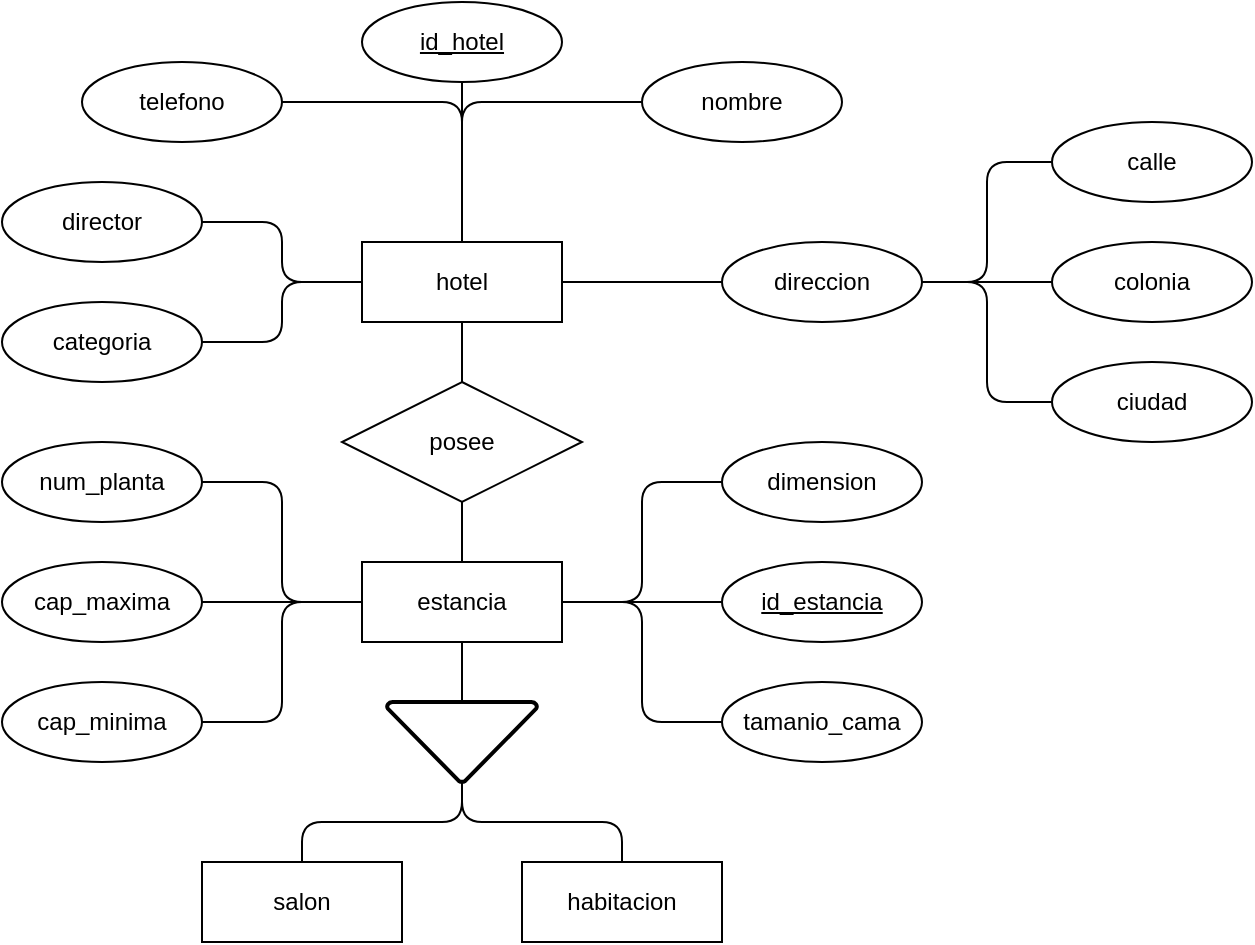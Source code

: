 <mxfile version="24.6.2" type="github">
  <diagram name="Page-1" id="NQ_Y0EgmU-5QERtnOthc">
    <mxGraphModel dx="1434" dy="789" grid="1" gridSize="10" guides="1" tooltips="1" connect="1" arrows="1" fold="1" page="1" pageScale="1" pageWidth="850" pageHeight="1100" math="0" shadow="0">
      <root>
        <mxCell id="0" />
        <mxCell id="1" parent="0" />
        <mxCell id="7jpOO8D4wHBg1UqNjOyO-11" style="edgeStyle=orthogonalEdgeStyle;rounded=1;orthogonalLoop=1;jettySize=auto;html=1;exitX=0;exitY=0.5;exitDx=0;exitDy=0;entryX=1;entryY=0.5;entryDx=0;entryDy=0;curved=0;endArrow=none;endFill=0;" edge="1" parent="1" source="7jpOO8D4wHBg1UqNjOyO-1" target="7jpOO8D4wHBg1UqNjOyO-3">
          <mxGeometry relative="1" as="geometry" />
        </mxCell>
        <mxCell id="7jpOO8D4wHBg1UqNjOyO-12" style="edgeStyle=orthogonalEdgeStyle;rounded=1;orthogonalLoop=1;jettySize=auto;html=1;exitX=0;exitY=0.5;exitDx=0;exitDy=0;entryX=1;entryY=0.5;entryDx=0;entryDy=0;endArrow=none;endFill=0;curved=0;" edge="1" parent="1" source="7jpOO8D4wHBg1UqNjOyO-1" target="7jpOO8D4wHBg1UqNjOyO-4">
          <mxGeometry relative="1" as="geometry" />
        </mxCell>
        <mxCell id="7jpOO8D4wHBg1UqNjOyO-13" style="edgeStyle=orthogonalEdgeStyle;rounded=1;orthogonalLoop=1;jettySize=auto;html=1;exitX=0.5;exitY=0;exitDx=0;exitDy=0;entryX=1;entryY=0.5;entryDx=0;entryDy=0;endArrow=none;endFill=0;curved=0;" edge="1" parent="1" source="7jpOO8D4wHBg1UqNjOyO-1" target="7jpOO8D4wHBg1UqNjOyO-7">
          <mxGeometry relative="1" as="geometry" />
        </mxCell>
        <mxCell id="7jpOO8D4wHBg1UqNjOyO-14" style="edgeStyle=orthogonalEdgeStyle;rounded=1;orthogonalLoop=1;jettySize=auto;html=1;exitX=0.5;exitY=0;exitDx=0;exitDy=0;entryX=0;entryY=0.5;entryDx=0;entryDy=0;endArrow=none;endFill=0;curved=0;" edge="1" parent="1" source="7jpOO8D4wHBg1UqNjOyO-1" target="7jpOO8D4wHBg1UqNjOyO-6">
          <mxGeometry relative="1" as="geometry" />
        </mxCell>
        <mxCell id="7jpOO8D4wHBg1UqNjOyO-15" style="edgeStyle=orthogonalEdgeStyle;rounded=1;orthogonalLoop=1;jettySize=auto;html=1;exitX=0.5;exitY=0;exitDx=0;exitDy=0;entryX=0.5;entryY=1;entryDx=0;entryDy=0;endArrow=none;endFill=0;curved=0;" edge="1" parent="1" source="7jpOO8D4wHBg1UqNjOyO-1">
          <mxGeometry relative="1" as="geometry">
            <mxPoint x="450" y="50" as="targetPoint" />
          </mxGeometry>
        </mxCell>
        <mxCell id="7jpOO8D4wHBg1UqNjOyO-16" style="edgeStyle=orthogonalEdgeStyle;rounded=1;orthogonalLoop=1;jettySize=auto;html=1;exitX=1;exitY=0.5;exitDx=0;exitDy=0;entryX=0;entryY=0.5;entryDx=0;entryDy=0;curved=0;endArrow=none;endFill=0;" edge="1" parent="1" source="7jpOO8D4wHBg1UqNjOyO-1" target="7jpOO8D4wHBg1UqNjOyO-5">
          <mxGeometry relative="1" as="geometry" />
        </mxCell>
        <mxCell id="7jpOO8D4wHBg1UqNjOyO-1" value="hotel" style="whiteSpace=wrap;html=1;align=center;" vertex="1" parent="1">
          <mxGeometry x="400" y="130" width="100" height="40" as="geometry" />
        </mxCell>
        <mxCell id="7jpOO8D4wHBg1UqNjOyO-2" value="id_hotel" style="ellipse;whiteSpace=wrap;html=1;align=center;fontStyle=4;" vertex="1" parent="1">
          <mxGeometry x="400" y="10" width="100" height="40" as="geometry" />
        </mxCell>
        <mxCell id="7jpOO8D4wHBg1UqNjOyO-3" value="categoria" style="ellipse;whiteSpace=wrap;html=1;align=center;" vertex="1" parent="1">
          <mxGeometry x="220" y="160" width="100" height="40" as="geometry" />
        </mxCell>
        <mxCell id="7jpOO8D4wHBg1UqNjOyO-4" value="director" style="ellipse;whiteSpace=wrap;html=1;align=center;" vertex="1" parent="1">
          <mxGeometry x="220" y="100" width="100" height="40" as="geometry" />
        </mxCell>
        <mxCell id="7jpOO8D4wHBg1UqNjOyO-17" style="edgeStyle=orthogonalEdgeStyle;rounded=1;orthogonalLoop=1;jettySize=auto;html=1;exitX=1;exitY=0.5;exitDx=0;exitDy=0;entryX=0;entryY=0.5;entryDx=0;entryDy=0;curved=0;endArrow=none;endFill=0;" edge="1" parent="1" source="7jpOO8D4wHBg1UqNjOyO-5" target="7jpOO8D4wHBg1UqNjOyO-10">
          <mxGeometry relative="1" as="geometry" />
        </mxCell>
        <mxCell id="7jpOO8D4wHBg1UqNjOyO-18" style="edgeStyle=orthogonalEdgeStyle;rounded=1;orthogonalLoop=1;jettySize=auto;html=1;exitX=1;exitY=0.5;exitDx=0;exitDy=0;entryX=0;entryY=0.5;entryDx=0;entryDy=0;endArrow=none;endFill=0;curved=0;" edge="1" parent="1" source="7jpOO8D4wHBg1UqNjOyO-5" target="7jpOO8D4wHBg1UqNjOyO-9">
          <mxGeometry relative="1" as="geometry" />
        </mxCell>
        <mxCell id="7jpOO8D4wHBg1UqNjOyO-19" style="edgeStyle=orthogonalEdgeStyle;rounded=1;orthogonalLoop=1;jettySize=auto;html=1;exitX=1;exitY=0.5;exitDx=0;exitDy=0;entryX=0;entryY=0.5;entryDx=0;entryDy=0;endArrow=none;endFill=0;curved=0;" edge="1" parent="1" source="7jpOO8D4wHBg1UqNjOyO-5" target="7jpOO8D4wHBg1UqNjOyO-8">
          <mxGeometry relative="1" as="geometry" />
        </mxCell>
        <mxCell id="7jpOO8D4wHBg1UqNjOyO-5" value="direccion" style="ellipse;whiteSpace=wrap;html=1;align=center;" vertex="1" parent="1">
          <mxGeometry x="580" y="130" width="100" height="40" as="geometry" />
        </mxCell>
        <mxCell id="7jpOO8D4wHBg1UqNjOyO-6" value="nombre" style="ellipse;whiteSpace=wrap;html=1;align=center;" vertex="1" parent="1">
          <mxGeometry x="540" y="40" width="100" height="40" as="geometry" />
        </mxCell>
        <mxCell id="7jpOO8D4wHBg1UqNjOyO-7" value="telefono" style="ellipse;whiteSpace=wrap;html=1;align=center;" vertex="1" parent="1">
          <mxGeometry x="260" y="40" width="100" height="40" as="geometry" />
        </mxCell>
        <mxCell id="7jpOO8D4wHBg1UqNjOyO-8" value="ciudad" style="ellipse;whiteSpace=wrap;html=1;align=center;" vertex="1" parent="1">
          <mxGeometry x="745" y="190" width="100" height="40" as="geometry" />
        </mxCell>
        <mxCell id="7jpOO8D4wHBg1UqNjOyO-9" value="colonia" style="ellipse;whiteSpace=wrap;html=1;align=center;" vertex="1" parent="1">
          <mxGeometry x="745" y="130" width="100" height="40" as="geometry" />
        </mxCell>
        <mxCell id="7jpOO8D4wHBg1UqNjOyO-10" value="calle" style="ellipse;whiteSpace=wrap;html=1;align=center;" vertex="1" parent="1">
          <mxGeometry x="745" y="70" width="100" height="40" as="geometry" />
        </mxCell>
        <mxCell id="7jpOO8D4wHBg1UqNjOyO-33" style="edgeStyle=orthogonalEdgeStyle;rounded=1;orthogonalLoop=1;jettySize=auto;html=1;exitX=1;exitY=0.5;exitDx=0;exitDy=0;entryX=0;entryY=0.5;entryDx=0;entryDy=0;curved=0;endArrow=none;endFill=0;" edge="1" parent="1" source="7jpOO8D4wHBg1UqNjOyO-20" target="7jpOO8D4wHBg1UqNjOyO-25">
          <mxGeometry relative="1" as="geometry" />
        </mxCell>
        <mxCell id="7jpOO8D4wHBg1UqNjOyO-34" style="edgeStyle=orthogonalEdgeStyle;rounded=1;orthogonalLoop=1;jettySize=auto;html=1;exitX=1;exitY=0.5;exitDx=0;exitDy=0;entryX=0;entryY=0.5;entryDx=0;entryDy=0;curved=0;endArrow=none;endFill=0;" edge="1" parent="1" source="7jpOO8D4wHBg1UqNjOyO-20" target="7jpOO8D4wHBg1UqNjOyO-24">
          <mxGeometry relative="1" as="geometry" />
        </mxCell>
        <mxCell id="7jpOO8D4wHBg1UqNjOyO-35" style="edgeStyle=orthogonalEdgeStyle;rounded=1;orthogonalLoop=1;jettySize=auto;html=1;exitX=1;exitY=0.5;exitDx=0;exitDy=0;entryX=0;entryY=0.5;entryDx=0;entryDy=0;curved=0;endArrow=none;endFill=0;" edge="1" parent="1" source="7jpOO8D4wHBg1UqNjOyO-20" target="7jpOO8D4wHBg1UqNjOyO-26">
          <mxGeometry relative="1" as="geometry" />
        </mxCell>
        <mxCell id="7jpOO8D4wHBg1UqNjOyO-20" value="estancia" style="whiteSpace=wrap;html=1;align=center;" vertex="1" parent="1">
          <mxGeometry x="400" y="290" width="100" height="40" as="geometry" />
        </mxCell>
        <mxCell id="7jpOO8D4wHBg1UqNjOyO-22" style="edgeStyle=orthogonalEdgeStyle;rounded=1;orthogonalLoop=1;jettySize=auto;html=1;exitX=0.5;exitY=0;exitDx=0;exitDy=0;entryX=0.5;entryY=1;entryDx=0;entryDy=0;curved=0;endArrow=none;endFill=0;" edge="1" parent="1" source="7jpOO8D4wHBg1UqNjOyO-21" target="7jpOO8D4wHBg1UqNjOyO-1">
          <mxGeometry relative="1" as="geometry" />
        </mxCell>
        <mxCell id="7jpOO8D4wHBg1UqNjOyO-23" style="edgeStyle=orthogonalEdgeStyle;rounded=1;orthogonalLoop=1;jettySize=auto;html=1;exitX=0.5;exitY=1;exitDx=0;exitDy=0;entryX=0.5;entryY=0;entryDx=0;entryDy=0;endArrow=none;endFill=0;curved=0;" edge="1" parent="1" source="7jpOO8D4wHBg1UqNjOyO-21" target="7jpOO8D4wHBg1UqNjOyO-20">
          <mxGeometry relative="1" as="geometry" />
        </mxCell>
        <mxCell id="7jpOO8D4wHBg1UqNjOyO-21" value="posee" style="shape=rhombus;perimeter=rhombusPerimeter;whiteSpace=wrap;html=1;align=center;" vertex="1" parent="1">
          <mxGeometry x="390" y="200" width="120" height="60" as="geometry" />
        </mxCell>
        <mxCell id="7jpOO8D4wHBg1UqNjOyO-24" value="id_estancia" style="ellipse;whiteSpace=wrap;html=1;align=center;fontStyle=4;" vertex="1" parent="1">
          <mxGeometry x="580" y="290" width="100" height="40" as="geometry" />
        </mxCell>
        <mxCell id="7jpOO8D4wHBg1UqNjOyO-25" value="dimension" style="ellipse;whiteSpace=wrap;html=1;align=center;" vertex="1" parent="1">
          <mxGeometry x="580" y="230" width="100" height="40" as="geometry" />
        </mxCell>
        <mxCell id="7jpOO8D4wHBg1UqNjOyO-26" value="tamanio_cama" style="ellipse;whiteSpace=wrap;html=1;align=center;" vertex="1" parent="1">
          <mxGeometry x="580" y="350" width="100" height="40" as="geometry" />
        </mxCell>
        <mxCell id="7jpOO8D4wHBg1UqNjOyO-30" style="edgeStyle=orthogonalEdgeStyle;rounded=1;orthogonalLoop=1;jettySize=auto;html=1;exitX=1;exitY=0.5;exitDx=0;exitDy=0;entryX=0;entryY=0.5;entryDx=0;entryDy=0;curved=0;endArrow=none;endFill=0;" edge="1" parent="1" source="7jpOO8D4wHBg1UqNjOyO-27" target="7jpOO8D4wHBg1UqNjOyO-20">
          <mxGeometry relative="1" as="geometry" />
        </mxCell>
        <mxCell id="7jpOO8D4wHBg1UqNjOyO-27" value="num_planta" style="ellipse;whiteSpace=wrap;html=1;align=center;" vertex="1" parent="1">
          <mxGeometry x="220" y="230" width="100" height="40" as="geometry" />
        </mxCell>
        <mxCell id="7jpOO8D4wHBg1UqNjOyO-32" style="edgeStyle=orthogonalEdgeStyle;rounded=1;orthogonalLoop=1;jettySize=auto;html=1;exitX=1;exitY=0.5;exitDx=0;exitDy=0;entryX=0;entryY=0.5;entryDx=0;entryDy=0;curved=0;endArrow=none;endFill=0;" edge="1" parent="1" source="7jpOO8D4wHBg1UqNjOyO-28" target="7jpOO8D4wHBg1UqNjOyO-20">
          <mxGeometry relative="1" as="geometry" />
        </mxCell>
        <mxCell id="7jpOO8D4wHBg1UqNjOyO-28" value="cap_minima" style="ellipse;whiteSpace=wrap;html=1;align=center;" vertex="1" parent="1">
          <mxGeometry x="220" y="350" width="100" height="40" as="geometry" />
        </mxCell>
        <mxCell id="7jpOO8D4wHBg1UqNjOyO-31" style="edgeStyle=orthogonalEdgeStyle;rounded=1;orthogonalLoop=1;jettySize=auto;html=1;exitX=1;exitY=0.5;exitDx=0;exitDy=0;entryX=0;entryY=0.5;entryDx=0;entryDy=0;curved=0;endArrow=none;endFill=0;" edge="1" parent="1" source="7jpOO8D4wHBg1UqNjOyO-29" target="7jpOO8D4wHBg1UqNjOyO-20">
          <mxGeometry relative="1" as="geometry" />
        </mxCell>
        <mxCell id="7jpOO8D4wHBg1UqNjOyO-29" value="cap_maxima" style="ellipse;whiteSpace=wrap;html=1;align=center;" vertex="1" parent="1">
          <mxGeometry x="220" y="290" width="100" height="40" as="geometry" />
        </mxCell>
        <mxCell id="7jpOO8D4wHBg1UqNjOyO-36" value="" style="strokeWidth=2;html=1;shape=mxgraph.flowchart.merge_or_storage;whiteSpace=wrap;" vertex="1" parent="1">
          <mxGeometry x="412.5" y="360" width="75" height="40" as="geometry" />
        </mxCell>
        <mxCell id="7jpOO8D4wHBg1UqNjOyO-37" style="edgeStyle=orthogonalEdgeStyle;rounded=1;orthogonalLoop=1;jettySize=auto;html=1;exitX=0.5;exitY=1;exitDx=0;exitDy=0;entryX=0.5;entryY=0;entryDx=0;entryDy=0;entryPerimeter=0;curved=0;endArrow=none;endFill=0;" edge="1" parent="1" source="7jpOO8D4wHBg1UqNjOyO-20" target="7jpOO8D4wHBg1UqNjOyO-36">
          <mxGeometry relative="1" as="geometry" />
        </mxCell>
        <mxCell id="7jpOO8D4wHBg1UqNjOyO-38" value="habitacion" style="whiteSpace=wrap;html=1;align=center;" vertex="1" parent="1">
          <mxGeometry x="480" y="440" width="100" height="40" as="geometry" />
        </mxCell>
        <mxCell id="7jpOO8D4wHBg1UqNjOyO-39" value="salon" style="whiteSpace=wrap;html=1;align=center;" vertex="1" parent="1">
          <mxGeometry x="320" y="440" width="100" height="40" as="geometry" />
        </mxCell>
        <mxCell id="7jpOO8D4wHBg1UqNjOyO-42" style="edgeStyle=orthogonalEdgeStyle;rounded=1;orthogonalLoop=1;jettySize=auto;html=1;exitX=0.5;exitY=0;exitDx=0;exitDy=0;entryX=0.5;entryY=1;entryDx=0;entryDy=0;entryPerimeter=0;curved=0;endArrow=none;endFill=0;" edge="1" parent="1" source="7jpOO8D4wHBg1UqNjOyO-39" target="7jpOO8D4wHBg1UqNjOyO-36">
          <mxGeometry relative="1" as="geometry" />
        </mxCell>
        <mxCell id="7jpOO8D4wHBg1UqNjOyO-43" style="edgeStyle=orthogonalEdgeStyle;rounded=1;orthogonalLoop=1;jettySize=auto;html=1;exitX=0.5;exitY=0;exitDx=0;exitDy=0;entryX=0.5;entryY=1;entryDx=0;entryDy=0;entryPerimeter=0;curved=0;endArrow=none;endFill=0;" edge="1" parent="1" source="7jpOO8D4wHBg1UqNjOyO-38" target="7jpOO8D4wHBg1UqNjOyO-36">
          <mxGeometry relative="1" as="geometry" />
        </mxCell>
      </root>
    </mxGraphModel>
  </diagram>
</mxfile>
